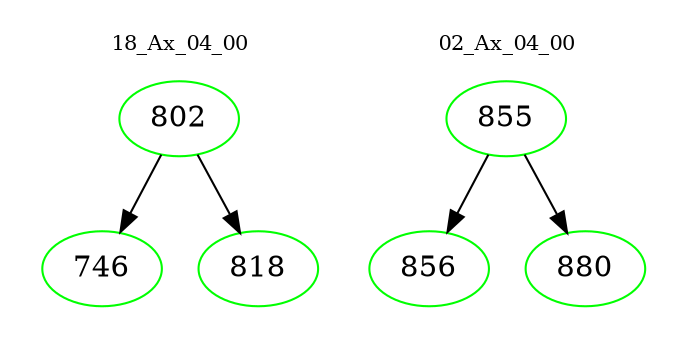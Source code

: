 digraph{
subgraph cluster_0 {
color = white
label = "18_Ax_04_00";
fontsize=10;
T0_802 [label="802", color="green"]
T0_802 -> T0_746 [color="black"]
T0_746 [label="746", color="green"]
T0_802 -> T0_818 [color="black"]
T0_818 [label="818", color="green"]
}
subgraph cluster_1 {
color = white
label = "02_Ax_04_00";
fontsize=10;
T1_855 [label="855", color="green"]
T1_855 -> T1_856 [color="black"]
T1_856 [label="856", color="green"]
T1_855 -> T1_880 [color="black"]
T1_880 [label="880", color="green"]
}
}
